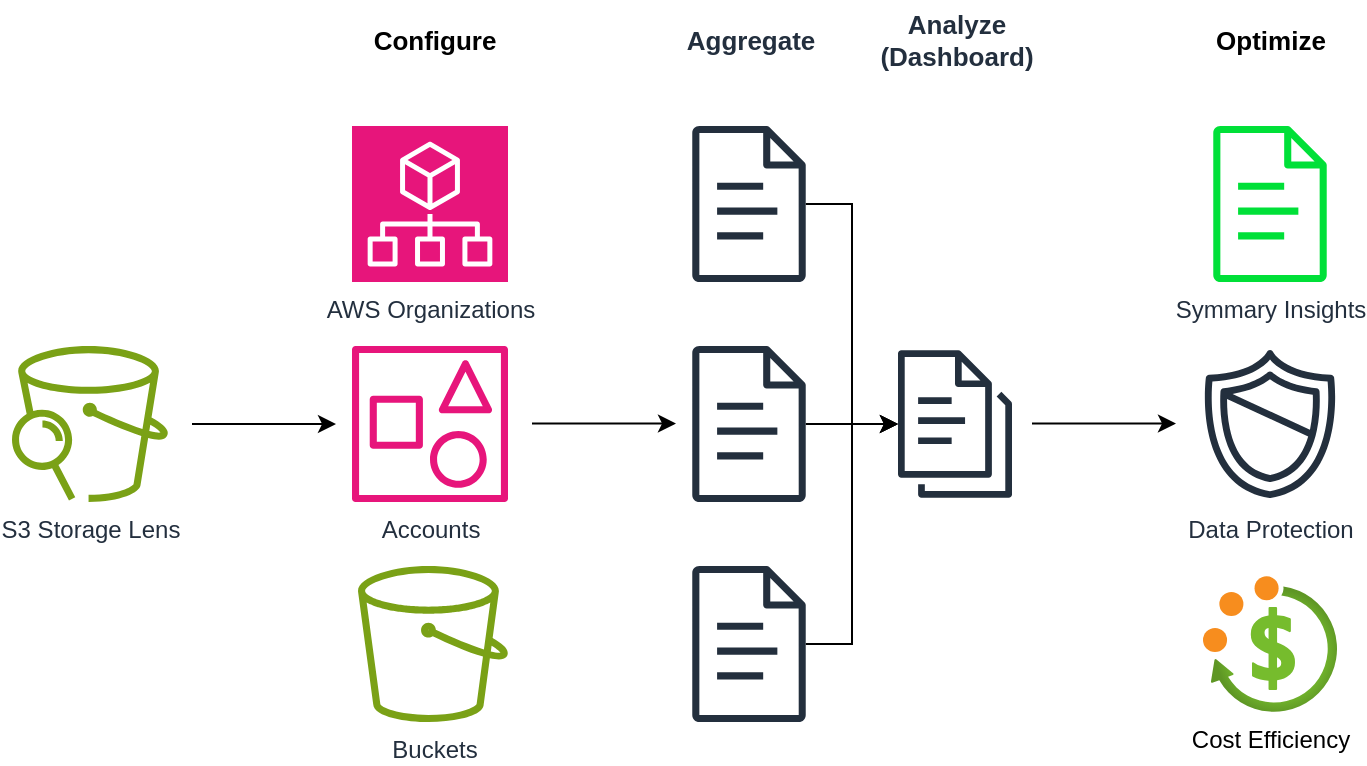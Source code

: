 <mxfile version="26.0.4">
  <diagram name="Page-1" id="sQ8tdeLtbKs7t5tln4BO">
    <mxGraphModel dx="928" dy="998" grid="1" gridSize="10" guides="1" tooltips="1" connect="1" arrows="1" fold="1" page="1" pageScale="1" pageWidth="850" pageHeight="1100" math="0" shadow="0">
      <root>
        <mxCell id="0" />
        <mxCell id="1" parent="0" />
        <mxCell id="ZKCXFV2EU_ygjn1YApQF-13" style="edgeStyle=orthogonalEdgeStyle;rounded=0;orthogonalLoop=1;jettySize=auto;html=1;" edge="1" parent="1">
          <mxGeometry relative="1" as="geometry">
            <mxPoint x="181" y="519" as="sourcePoint" />
            <mxPoint x="253" y="519" as="targetPoint" />
          </mxGeometry>
        </mxCell>
        <mxCell id="ZKCXFV2EU_ygjn1YApQF-1" value="S3 Storage Lens" style="sketch=0;outlineConnect=0;fontColor=#232F3E;gradientColor=none;fillColor=#7AA116;strokeColor=none;dashed=0;verticalLabelPosition=bottom;verticalAlign=top;align=center;html=1;fontSize=12;fontStyle=0;aspect=fixed;pointerEvents=1;shape=mxgraph.aws4.s3_storage_lens;" vertex="1" parent="1">
          <mxGeometry x="91" y="480" width="78" height="78" as="geometry" />
        </mxCell>
        <mxCell id="ZKCXFV2EU_ygjn1YApQF-2" value="AWS Organizations" style="sketch=0;points=[[0,0,0],[0.25,0,0],[0.5,0,0],[0.75,0,0],[1,0,0],[0,1,0],[0.25,1,0],[0.5,1,0],[0.75,1,0],[1,1,0],[0,0.25,0],[0,0.5,0],[0,0.75,0],[1,0.25,0],[1,0.5,0],[1,0.75,0]];points=[[0,0,0],[0.25,0,0],[0.5,0,0],[0.75,0,0],[1,0,0],[0,1,0],[0.25,1,0],[0.5,1,0],[0.75,1,0],[1,1,0],[0,0.25,0],[0,0.5,0],[0,0.75,0],[1,0.25,0],[1,0.5,0],[1,0.75,0]];outlineConnect=0;fontColor=#232F3E;fillColor=#E7157B;strokeColor=#ffffff;dashed=0;verticalLabelPosition=bottom;verticalAlign=top;align=center;html=1;fontSize=12;fontStyle=0;aspect=fixed;shape=mxgraph.aws4.resourceIcon;resIcon=mxgraph.aws4.organizations;" vertex="1" parent="1">
          <mxGeometry x="261" y="370" width="78" height="78" as="geometry" />
        </mxCell>
        <mxCell id="ZKCXFV2EU_ygjn1YApQF-3" value="Accounts" style="sketch=0;outlineConnect=0;fontColor=#232F3E;gradientColor=none;fillColor=#E7157B;strokeColor=none;dashed=0;verticalLabelPosition=bottom;verticalAlign=top;align=center;html=1;fontSize=12;fontStyle=0;aspect=fixed;pointerEvents=1;shape=mxgraph.aws4.organizations_account2;" vertex="1" parent="1">
          <mxGeometry x="261" y="480" width="78" height="78" as="geometry" />
        </mxCell>
        <mxCell id="ZKCXFV2EU_ygjn1YApQF-5" value="Buckets" style="sketch=0;outlineConnect=0;fontColor=#232F3E;gradientColor=none;fillColor=#7AA116;strokeColor=none;dashed=0;verticalLabelPosition=bottom;verticalAlign=top;align=center;html=1;fontSize=12;fontStyle=0;aspect=fixed;pointerEvents=1;shape=mxgraph.aws4.bucket;" vertex="1" parent="1">
          <mxGeometry x="264" y="590" width="75" height="78" as="geometry" />
        </mxCell>
        <mxCell id="ZKCXFV2EU_ygjn1YApQF-6" value="Cost Efficiency" style="image;aspect=fixed;html=1;points=[];align=center;fontSize=12;image=img/lib/azure2/general/Cost_Budgets.svg;" vertex="1" parent="1">
          <mxGeometry x="686.5" y="595" width="67" height="68" as="geometry" />
        </mxCell>
        <mxCell id="ZKCXFV2EU_ygjn1YApQF-17" style="edgeStyle=orthogonalEdgeStyle;rounded=0;orthogonalLoop=1;jettySize=auto;html=1;" edge="1" parent="1" source="ZKCXFV2EU_ygjn1YApQF-7" target="ZKCXFV2EU_ygjn1YApQF-10">
          <mxGeometry relative="1" as="geometry">
            <Array as="points">
              <mxPoint x="511" y="629" />
              <mxPoint x="511" y="519" />
            </Array>
          </mxGeometry>
        </mxCell>
        <mxCell id="ZKCXFV2EU_ygjn1YApQF-7" value="" style="sketch=0;outlineConnect=0;fontColor=#232F3E;gradientColor=none;fillColor=#232F3D;strokeColor=none;dashed=0;verticalLabelPosition=bottom;verticalAlign=top;align=center;html=1;fontSize=12;fontStyle=0;aspect=fixed;pointerEvents=1;shape=mxgraph.aws4.document;" vertex="1" parent="1">
          <mxGeometry x="431" y="590" width="57" height="78" as="geometry" />
        </mxCell>
        <mxCell id="ZKCXFV2EU_ygjn1YApQF-15" style="edgeStyle=orthogonalEdgeStyle;rounded=0;orthogonalLoop=1;jettySize=auto;html=1;" edge="1" parent="1" source="ZKCXFV2EU_ygjn1YApQF-8" target="ZKCXFV2EU_ygjn1YApQF-10">
          <mxGeometry relative="1" as="geometry">
            <Array as="points">
              <mxPoint x="511" y="409" />
              <mxPoint x="511" y="519" />
            </Array>
          </mxGeometry>
        </mxCell>
        <mxCell id="ZKCXFV2EU_ygjn1YApQF-8" value="" style="sketch=0;outlineConnect=0;fontColor=#232F3E;gradientColor=none;fillColor=#232F3D;strokeColor=none;dashed=0;verticalLabelPosition=bottom;verticalAlign=top;align=center;html=1;fontSize=12;fontStyle=0;aspect=fixed;pointerEvents=1;shape=mxgraph.aws4.document;" vertex="1" parent="1">
          <mxGeometry x="431" y="370" width="57" height="78" as="geometry" />
        </mxCell>
        <mxCell id="ZKCXFV2EU_ygjn1YApQF-16" style="edgeStyle=orthogonalEdgeStyle;rounded=0;orthogonalLoop=1;jettySize=auto;html=1;" edge="1" parent="1" source="ZKCXFV2EU_ygjn1YApQF-9" target="ZKCXFV2EU_ygjn1YApQF-10">
          <mxGeometry relative="1" as="geometry" />
        </mxCell>
        <mxCell id="ZKCXFV2EU_ygjn1YApQF-9" value="" style="sketch=0;outlineConnect=0;fontColor=#232F3E;gradientColor=none;fillColor=#232F3D;strokeColor=none;dashed=0;verticalLabelPosition=bottom;verticalAlign=top;align=center;html=1;fontSize=12;fontStyle=0;aspect=fixed;pointerEvents=1;shape=mxgraph.aws4.document;" vertex="1" parent="1">
          <mxGeometry x="431" y="480" width="57" height="78" as="geometry" />
        </mxCell>
        <mxCell id="ZKCXFV2EU_ygjn1YApQF-10" value="" style="sketch=0;outlineConnect=0;fontColor=#232F3E;gradientColor=none;fillColor=#232F3D;strokeColor=none;dashed=0;verticalLabelPosition=bottom;verticalAlign=top;align=center;html=1;fontSize=12;fontStyle=0;aspect=fixed;pointerEvents=1;shape=mxgraph.aws4.documents3;" vertex="1" parent="1">
          <mxGeometry x="534" y="480" width="57" height="78" as="geometry" />
        </mxCell>
        <mxCell id="ZKCXFV2EU_ygjn1YApQF-11" value="Symmary Insights" style="sketch=0;outlineConnect=0;fontColor=#232F3E;gradientColor=none;fillColor=light-dark(#00e038, #bec8d4);strokeColor=none;dashed=0;verticalLabelPosition=bottom;verticalAlign=top;align=center;html=1;fontSize=12;fontStyle=0;aspect=fixed;pointerEvents=1;shape=mxgraph.aws4.document;" vertex="1" parent="1">
          <mxGeometry x="691.5" y="370" width="57" height="78" as="geometry" />
        </mxCell>
        <mxCell id="ZKCXFV2EU_ygjn1YApQF-12" value="Data Protection" style="sketch=0;outlineConnect=0;fontColor=#232F3E;gradientColor=none;fillColor=#232F3D;strokeColor=none;dashed=0;verticalLabelPosition=bottom;verticalAlign=top;align=center;html=1;fontSize=12;fontStyle=0;aspect=fixed;pointerEvents=1;shape=mxgraph.aws4.shield2;" vertex="1" parent="1">
          <mxGeometry x="681" y="480" width="78" height="78" as="geometry" />
        </mxCell>
        <mxCell id="ZKCXFV2EU_ygjn1YApQF-14" style="edgeStyle=orthogonalEdgeStyle;rounded=0;orthogonalLoop=1;jettySize=auto;html=1;" edge="1" parent="1">
          <mxGeometry relative="1" as="geometry">
            <mxPoint x="351" y="518.76" as="sourcePoint" />
            <mxPoint x="423" y="518.76" as="targetPoint" />
          </mxGeometry>
        </mxCell>
        <mxCell id="ZKCXFV2EU_ygjn1YApQF-19" style="edgeStyle=orthogonalEdgeStyle;rounded=0;orthogonalLoop=1;jettySize=auto;html=1;" edge="1" parent="1">
          <mxGeometry relative="1" as="geometry">
            <mxPoint x="601" y="518.76" as="sourcePoint" />
            <mxPoint x="673" y="518.76" as="targetPoint" />
          </mxGeometry>
        </mxCell>
        <mxCell id="ZKCXFV2EU_ygjn1YApQF-20" value="Configure" style="text;html=1;align=center;verticalAlign=middle;resizable=0;points=[];autosize=1;strokeColor=none;fillColor=none;fontSize=13;fontStyle=1" vertex="1" parent="1">
          <mxGeometry x="261.5" y="312" width="80" height="30" as="geometry" />
        </mxCell>
        <mxCell id="ZKCXFV2EU_ygjn1YApQF-22" value="&lt;span style=&quot;color: rgb(35, 47, 62);&quot;&gt;Aggregate&lt;/span&gt;" style="text;html=1;align=center;verticalAlign=middle;resizable=0;points=[];autosize=1;strokeColor=none;fillColor=none;fontSize=13;fontStyle=1" vertex="1" parent="1">
          <mxGeometry x="419.5" y="312" width="80" height="30" as="geometry" />
        </mxCell>
        <mxCell id="ZKCXFV2EU_ygjn1YApQF-23" value="&lt;span style=&quot;color: rgb(35, 47, 62);&quot;&gt;Analyze&lt;/span&gt;&lt;div style=&quot;color: rgb(35, 47, 62);&quot;&gt;(Dashboard)&lt;/div&gt;" style="text;html=1;align=center;verticalAlign=middle;resizable=0;points=[];autosize=1;strokeColor=none;fillColor=none;fontSize=13;fontStyle=1" vertex="1" parent="1">
          <mxGeometry x="512.5" y="307" width="100" height="40" as="geometry" />
        </mxCell>
        <mxCell id="ZKCXFV2EU_ygjn1YApQF-24" value="Optimize" style="text;html=1;align=center;verticalAlign=middle;resizable=0;points=[];autosize=1;strokeColor=none;fillColor=none;fontSize=13;fontStyle=1" vertex="1" parent="1">
          <mxGeometry x="685" y="312" width="70" height="30" as="geometry" />
        </mxCell>
      </root>
    </mxGraphModel>
  </diagram>
</mxfile>

